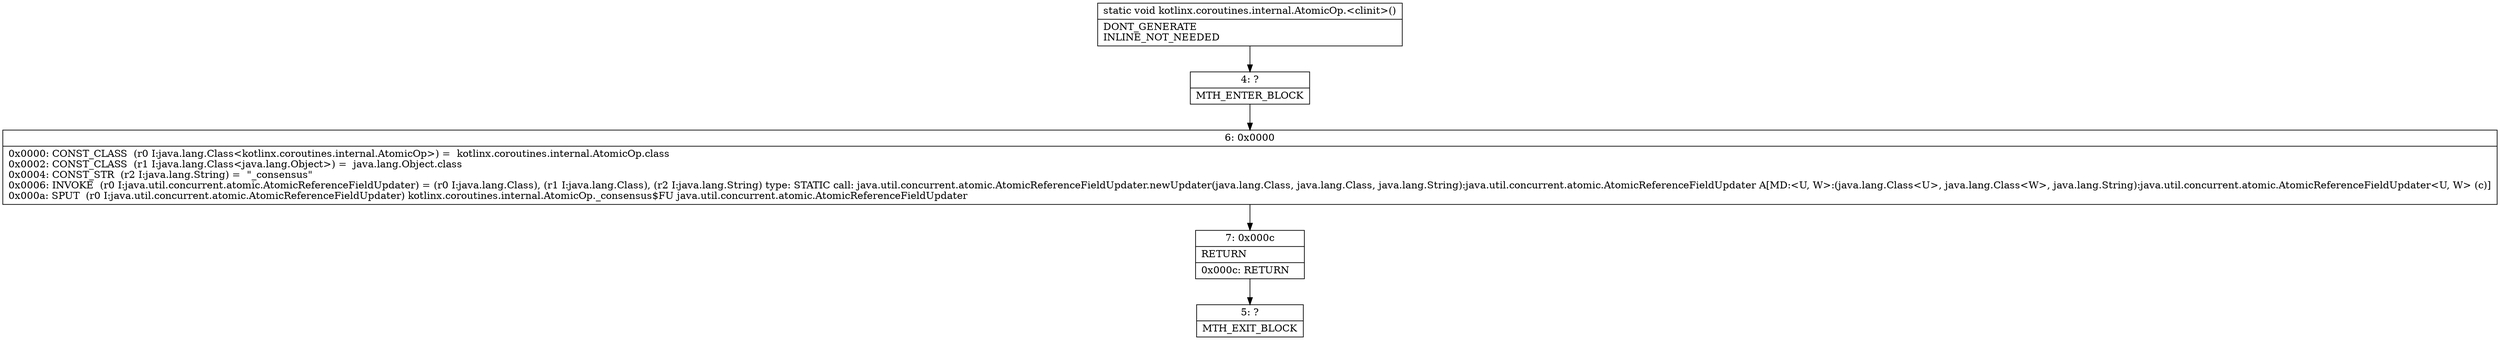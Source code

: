 digraph "CFG forkotlinx.coroutines.internal.AtomicOp.\<clinit\>()V" {
Node_4 [shape=record,label="{4\:\ ?|MTH_ENTER_BLOCK\l}"];
Node_6 [shape=record,label="{6\:\ 0x0000|0x0000: CONST_CLASS  (r0 I:java.lang.Class\<kotlinx.coroutines.internal.AtomicOp\>) =  kotlinx.coroutines.internal.AtomicOp.class \l0x0002: CONST_CLASS  (r1 I:java.lang.Class\<java.lang.Object\>) =  java.lang.Object.class \l0x0004: CONST_STR  (r2 I:java.lang.String) =  \"_consensus\" \l0x0006: INVOKE  (r0 I:java.util.concurrent.atomic.AtomicReferenceFieldUpdater) = (r0 I:java.lang.Class), (r1 I:java.lang.Class), (r2 I:java.lang.String) type: STATIC call: java.util.concurrent.atomic.AtomicReferenceFieldUpdater.newUpdater(java.lang.Class, java.lang.Class, java.lang.String):java.util.concurrent.atomic.AtomicReferenceFieldUpdater A[MD:\<U, W\>:(java.lang.Class\<U\>, java.lang.Class\<W\>, java.lang.String):java.util.concurrent.atomic.AtomicReferenceFieldUpdater\<U, W\> (c)]\l0x000a: SPUT  (r0 I:java.util.concurrent.atomic.AtomicReferenceFieldUpdater) kotlinx.coroutines.internal.AtomicOp._consensus$FU java.util.concurrent.atomic.AtomicReferenceFieldUpdater \l}"];
Node_7 [shape=record,label="{7\:\ 0x000c|RETURN\l|0x000c: RETURN   \l}"];
Node_5 [shape=record,label="{5\:\ ?|MTH_EXIT_BLOCK\l}"];
MethodNode[shape=record,label="{static void kotlinx.coroutines.internal.AtomicOp.\<clinit\>()  | DONT_GENERATE\lINLINE_NOT_NEEDED\l}"];
MethodNode -> Node_4;Node_4 -> Node_6;
Node_6 -> Node_7;
Node_7 -> Node_5;
}

